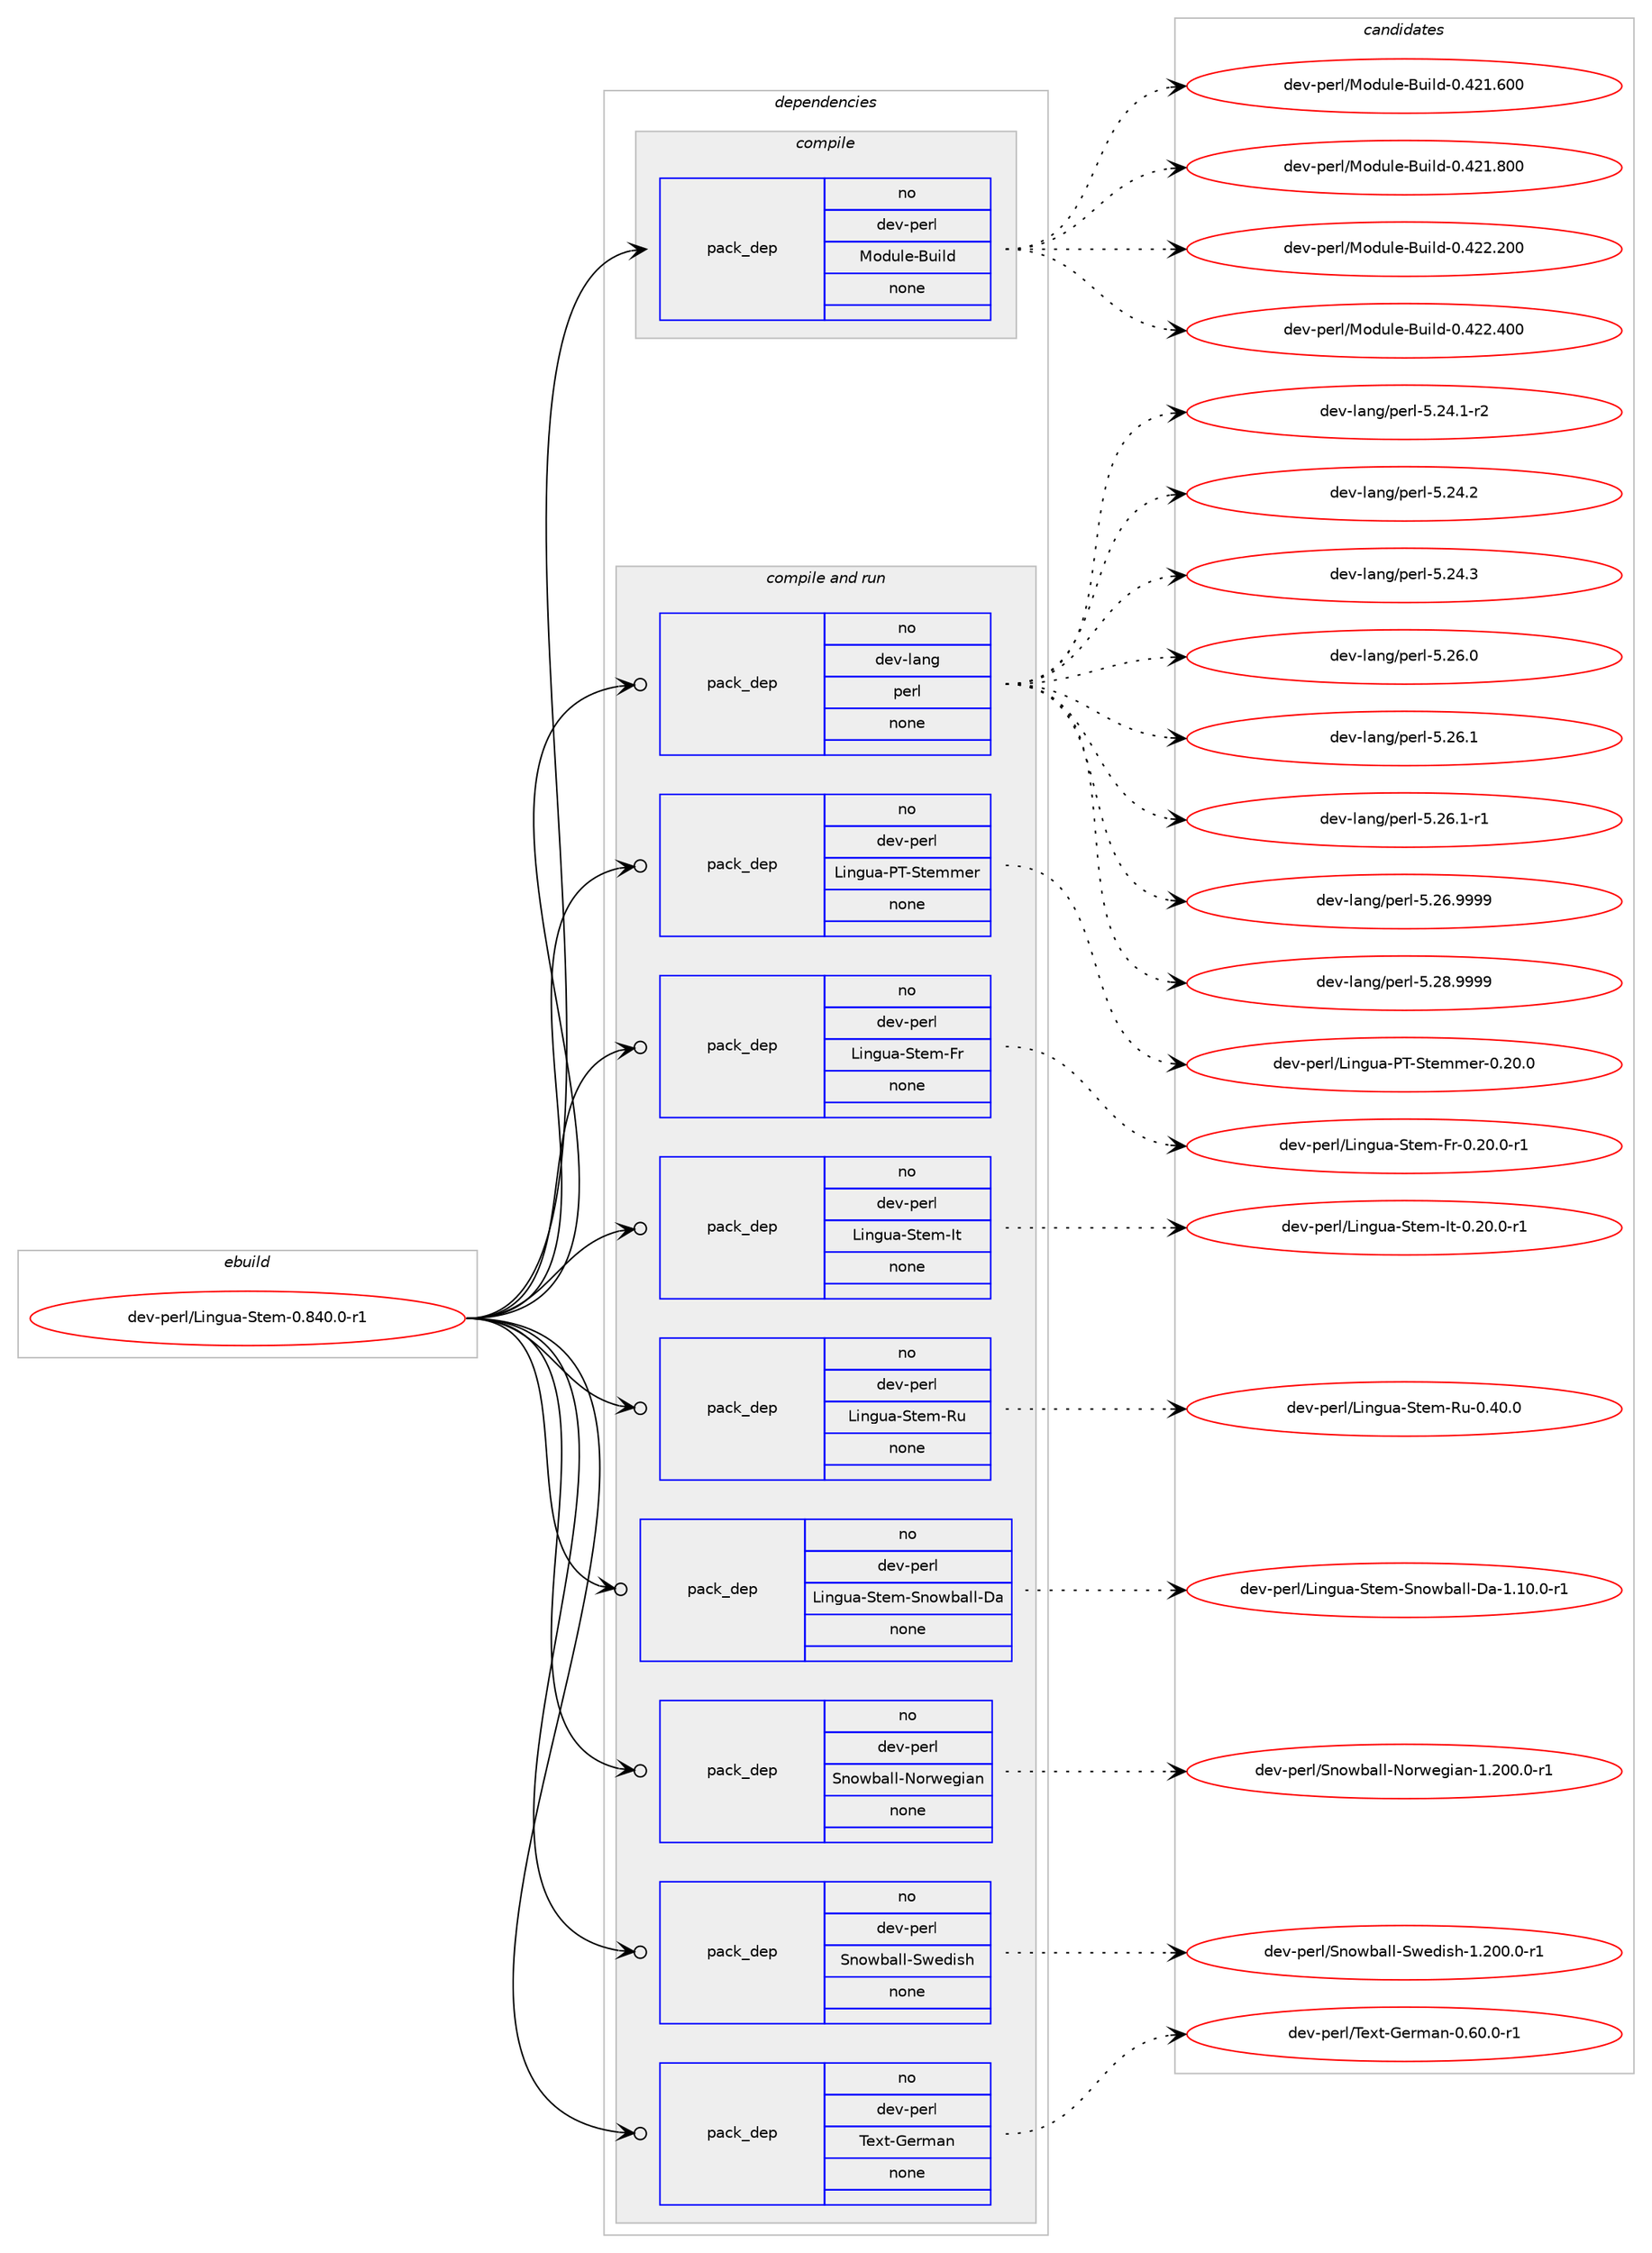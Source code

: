 digraph prolog {

# *************
# Graph options
# *************

newrank=true;
concentrate=true;
compound=true;
graph [rankdir=LR,fontname=Helvetica,fontsize=10,ranksep=1.5];#, ranksep=2.5, nodesep=0.2];
edge  [arrowhead=vee];
node  [fontname=Helvetica,fontsize=10];

# **********
# The ebuild
# **********

subgraph cluster_leftcol {
color=gray;
rank=same;
label=<<i>ebuild</i>>;
id [label="dev-perl/Lingua-Stem-0.840.0-r1", color=red, width=4, href="../dev-perl/Lingua-Stem-0.840.0-r1.svg"];
}

# ****************
# The dependencies
# ****************

subgraph cluster_midcol {
color=gray;
label=<<i>dependencies</i>>;
subgraph cluster_compile {
fillcolor="#eeeeee";
style=filled;
label=<<i>compile</i>>;
subgraph pack101713 {
dependency132871 [label=<<TABLE BORDER="0" CELLBORDER="1" CELLSPACING="0" CELLPADDING="4" WIDTH="220"><TR><TD ROWSPAN="6" CELLPADDING="30">pack_dep</TD></TR><TR><TD WIDTH="110">no</TD></TR><TR><TD>dev-perl</TD></TR><TR><TD>Module-Build</TD></TR><TR><TD>none</TD></TR><TR><TD></TD></TR></TABLE>>, shape=none, color=blue];
}
id:e -> dependency132871:w [weight=20,style="solid",arrowhead="vee"];
}
subgraph cluster_compileandrun {
fillcolor="#eeeeee";
style=filled;
label=<<i>compile and run</i>>;
subgraph pack101714 {
dependency132872 [label=<<TABLE BORDER="0" CELLBORDER="1" CELLSPACING="0" CELLPADDING="4" WIDTH="220"><TR><TD ROWSPAN="6" CELLPADDING="30">pack_dep</TD></TR><TR><TD WIDTH="110">no</TD></TR><TR><TD>dev-lang</TD></TR><TR><TD>perl</TD></TR><TR><TD>none</TD></TR><TR><TD></TD></TR></TABLE>>, shape=none, color=blue];
}
id:e -> dependency132872:w [weight=20,style="solid",arrowhead="odotvee"];
subgraph pack101715 {
dependency132873 [label=<<TABLE BORDER="0" CELLBORDER="1" CELLSPACING="0" CELLPADDING="4" WIDTH="220"><TR><TD ROWSPAN="6" CELLPADDING="30">pack_dep</TD></TR><TR><TD WIDTH="110">no</TD></TR><TR><TD>dev-perl</TD></TR><TR><TD>Lingua-PT-Stemmer</TD></TR><TR><TD>none</TD></TR><TR><TD></TD></TR></TABLE>>, shape=none, color=blue];
}
id:e -> dependency132873:w [weight=20,style="solid",arrowhead="odotvee"];
subgraph pack101716 {
dependency132874 [label=<<TABLE BORDER="0" CELLBORDER="1" CELLSPACING="0" CELLPADDING="4" WIDTH="220"><TR><TD ROWSPAN="6" CELLPADDING="30">pack_dep</TD></TR><TR><TD WIDTH="110">no</TD></TR><TR><TD>dev-perl</TD></TR><TR><TD>Lingua-Stem-Fr</TD></TR><TR><TD>none</TD></TR><TR><TD></TD></TR></TABLE>>, shape=none, color=blue];
}
id:e -> dependency132874:w [weight=20,style="solid",arrowhead="odotvee"];
subgraph pack101717 {
dependency132875 [label=<<TABLE BORDER="0" CELLBORDER="1" CELLSPACING="0" CELLPADDING="4" WIDTH="220"><TR><TD ROWSPAN="6" CELLPADDING="30">pack_dep</TD></TR><TR><TD WIDTH="110">no</TD></TR><TR><TD>dev-perl</TD></TR><TR><TD>Lingua-Stem-It</TD></TR><TR><TD>none</TD></TR><TR><TD></TD></TR></TABLE>>, shape=none, color=blue];
}
id:e -> dependency132875:w [weight=20,style="solid",arrowhead="odotvee"];
subgraph pack101718 {
dependency132876 [label=<<TABLE BORDER="0" CELLBORDER="1" CELLSPACING="0" CELLPADDING="4" WIDTH="220"><TR><TD ROWSPAN="6" CELLPADDING="30">pack_dep</TD></TR><TR><TD WIDTH="110">no</TD></TR><TR><TD>dev-perl</TD></TR><TR><TD>Lingua-Stem-Ru</TD></TR><TR><TD>none</TD></TR><TR><TD></TD></TR></TABLE>>, shape=none, color=blue];
}
id:e -> dependency132876:w [weight=20,style="solid",arrowhead="odotvee"];
subgraph pack101719 {
dependency132877 [label=<<TABLE BORDER="0" CELLBORDER="1" CELLSPACING="0" CELLPADDING="4" WIDTH="220"><TR><TD ROWSPAN="6" CELLPADDING="30">pack_dep</TD></TR><TR><TD WIDTH="110">no</TD></TR><TR><TD>dev-perl</TD></TR><TR><TD>Lingua-Stem-Snowball-Da</TD></TR><TR><TD>none</TD></TR><TR><TD></TD></TR></TABLE>>, shape=none, color=blue];
}
id:e -> dependency132877:w [weight=20,style="solid",arrowhead="odotvee"];
subgraph pack101720 {
dependency132878 [label=<<TABLE BORDER="0" CELLBORDER="1" CELLSPACING="0" CELLPADDING="4" WIDTH="220"><TR><TD ROWSPAN="6" CELLPADDING="30">pack_dep</TD></TR><TR><TD WIDTH="110">no</TD></TR><TR><TD>dev-perl</TD></TR><TR><TD>Snowball-Norwegian</TD></TR><TR><TD>none</TD></TR><TR><TD></TD></TR></TABLE>>, shape=none, color=blue];
}
id:e -> dependency132878:w [weight=20,style="solid",arrowhead="odotvee"];
subgraph pack101721 {
dependency132879 [label=<<TABLE BORDER="0" CELLBORDER="1" CELLSPACING="0" CELLPADDING="4" WIDTH="220"><TR><TD ROWSPAN="6" CELLPADDING="30">pack_dep</TD></TR><TR><TD WIDTH="110">no</TD></TR><TR><TD>dev-perl</TD></TR><TR><TD>Snowball-Swedish</TD></TR><TR><TD>none</TD></TR><TR><TD></TD></TR></TABLE>>, shape=none, color=blue];
}
id:e -> dependency132879:w [weight=20,style="solid",arrowhead="odotvee"];
subgraph pack101722 {
dependency132880 [label=<<TABLE BORDER="0" CELLBORDER="1" CELLSPACING="0" CELLPADDING="4" WIDTH="220"><TR><TD ROWSPAN="6" CELLPADDING="30">pack_dep</TD></TR><TR><TD WIDTH="110">no</TD></TR><TR><TD>dev-perl</TD></TR><TR><TD>Text-German</TD></TR><TR><TD>none</TD></TR><TR><TD></TD></TR></TABLE>>, shape=none, color=blue];
}
id:e -> dependency132880:w [weight=20,style="solid",arrowhead="odotvee"];
}
subgraph cluster_run {
fillcolor="#eeeeee";
style=filled;
label=<<i>run</i>>;
}
}

# **************
# The candidates
# **************

subgraph cluster_choices {
rank=same;
color=gray;
label=<<i>candidates</i>>;

subgraph choice101713 {
color=black;
nodesep=1;
choice100101118451121011141084777111100117108101456611710510810045484652504946544848 [label="dev-perl/Module-Build-0.421.600", color=red, width=4,href="../dev-perl/Module-Build-0.421.600.svg"];
choice100101118451121011141084777111100117108101456611710510810045484652504946564848 [label="dev-perl/Module-Build-0.421.800", color=red, width=4,href="../dev-perl/Module-Build-0.421.800.svg"];
choice100101118451121011141084777111100117108101456611710510810045484652505046504848 [label="dev-perl/Module-Build-0.422.200", color=red, width=4,href="../dev-perl/Module-Build-0.422.200.svg"];
choice100101118451121011141084777111100117108101456611710510810045484652505046524848 [label="dev-perl/Module-Build-0.422.400", color=red, width=4,href="../dev-perl/Module-Build-0.422.400.svg"];
dependency132871:e -> choice100101118451121011141084777111100117108101456611710510810045484652504946544848:w [style=dotted,weight="100"];
dependency132871:e -> choice100101118451121011141084777111100117108101456611710510810045484652504946564848:w [style=dotted,weight="100"];
dependency132871:e -> choice100101118451121011141084777111100117108101456611710510810045484652505046504848:w [style=dotted,weight="100"];
dependency132871:e -> choice100101118451121011141084777111100117108101456611710510810045484652505046524848:w [style=dotted,weight="100"];
}
subgraph choice101714 {
color=black;
nodesep=1;
choice100101118451089711010347112101114108455346505246494511450 [label="dev-lang/perl-5.24.1-r2", color=red, width=4,href="../dev-lang/perl-5.24.1-r2.svg"];
choice10010111845108971101034711210111410845534650524650 [label="dev-lang/perl-5.24.2", color=red, width=4,href="../dev-lang/perl-5.24.2.svg"];
choice10010111845108971101034711210111410845534650524651 [label="dev-lang/perl-5.24.3", color=red, width=4,href="../dev-lang/perl-5.24.3.svg"];
choice10010111845108971101034711210111410845534650544648 [label="dev-lang/perl-5.26.0", color=red, width=4,href="../dev-lang/perl-5.26.0.svg"];
choice10010111845108971101034711210111410845534650544649 [label="dev-lang/perl-5.26.1", color=red, width=4,href="../dev-lang/perl-5.26.1.svg"];
choice100101118451089711010347112101114108455346505446494511449 [label="dev-lang/perl-5.26.1-r1", color=red, width=4,href="../dev-lang/perl-5.26.1-r1.svg"];
choice10010111845108971101034711210111410845534650544657575757 [label="dev-lang/perl-5.26.9999", color=red, width=4,href="../dev-lang/perl-5.26.9999.svg"];
choice10010111845108971101034711210111410845534650564657575757 [label="dev-lang/perl-5.28.9999", color=red, width=4,href="../dev-lang/perl-5.28.9999.svg"];
dependency132872:e -> choice100101118451089711010347112101114108455346505246494511450:w [style=dotted,weight="100"];
dependency132872:e -> choice10010111845108971101034711210111410845534650524650:w [style=dotted,weight="100"];
dependency132872:e -> choice10010111845108971101034711210111410845534650524651:w [style=dotted,weight="100"];
dependency132872:e -> choice10010111845108971101034711210111410845534650544648:w [style=dotted,weight="100"];
dependency132872:e -> choice10010111845108971101034711210111410845534650544649:w [style=dotted,weight="100"];
dependency132872:e -> choice100101118451089711010347112101114108455346505446494511449:w [style=dotted,weight="100"];
dependency132872:e -> choice10010111845108971101034711210111410845534650544657575757:w [style=dotted,weight="100"];
dependency132872:e -> choice10010111845108971101034711210111410845534650564657575757:w [style=dotted,weight="100"];
}
subgraph choice101715 {
color=black;
nodesep=1;
choice10010111845112101114108477610511010311797458084458311610110910910111445484650484648 [label="dev-perl/Lingua-PT-Stemmer-0.20.0", color=red, width=4,href="../dev-perl/Lingua-PT-Stemmer-0.20.0.svg"];
dependency132873:e -> choice10010111845112101114108477610511010311797458084458311610110910910111445484650484648:w [style=dotted,weight="100"];
}
subgraph choice101716 {
color=black;
nodesep=1;
choice1001011184511210111410847761051101031179745831161011094570114454846504846484511449 [label="dev-perl/Lingua-Stem-Fr-0.20.0-r1", color=red, width=4,href="../dev-perl/Lingua-Stem-Fr-0.20.0-r1.svg"];
dependency132874:e -> choice1001011184511210111410847761051101031179745831161011094570114454846504846484511449:w [style=dotted,weight="100"];
}
subgraph choice101717 {
color=black;
nodesep=1;
choice1001011184511210111410847761051101031179745831161011094573116454846504846484511449 [label="dev-perl/Lingua-Stem-It-0.20.0-r1", color=red, width=4,href="../dev-perl/Lingua-Stem-It-0.20.0-r1.svg"];
dependency132875:e -> choice1001011184511210111410847761051101031179745831161011094573116454846504846484511449:w [style=dotted,weight="100"];
}
subgraph choice101718 {
color=black;
nodesep=1;
choice100101118451121011141084776105110103117974583116101109458211745484652484648 [label="dev-perl/Lingua-Stem-Ru-0.40.0", color=red, width=4,href="../dev-perl/Lingua-Stem-Ru-0.40.0.svg"];
dependency132876:e -> choice100101118451121011141084776105110103117974583116101109458211745484652484648:w [style=dotted,weight="100"];
}
subgraph choice101719 {
color=black;
nodesep=1;
choice10010111845112101114108477610511010311797458311610110945831101111199897108108456897454946494846484511449 [label="dev-perl/Lingua-Stem-Snowball-Da-1.10.0-r1", color=red, width=4,href="../dev-perl/Lingua-Stem-Snowball-Da-1.10.0-r1.svg"];
dependency132877:e -> choice10010111845112101114108477610511010311797458311610110945831101111199897108108456897454946494846484511449:w [style=dotted,weight="100"];
}
subgraph choice101720 {
color=black;
nodesep=1;
choice100101118451121011141084783110111119989710810845781111141191011031059711045494650484846484511449 [label="dev-perl/Snowball-Norwegian-1.200.0-r1", color=red, width=4,href="../dev-perl/Snowball-Norwegian-1.200.0-r1.svg"];
dependency132878:e -> choice100101118451121011141084783110111119989710810845781111141191011031059711045494650484846484511449:w [style=dotted,weight="100"];
}
subgraph choice101721 {
color=black;
nodesep=1;
choice1001011184511210111410847831101111199897108108458311910110010511510445494650484846484511449 [label="dev-perl/Snowball-Swedish-1.200.0-r1", color=red, width=4,href="../dev-perl/Snowball-Swedish-1.200.0-r1.svg"];
dependency132879:e -> choice1001011184511210111410847831101111199897108108458311910110010511510445494650484846484511449:w [style=dotted,weight="100"];
}
subgraph choice101722 {
color=black;
nodesep=1;
choice100101118451121011141084784101120116457110111410997110454846544846484511449 [label="dev-perl/Text-German-0.60.0-r1", color=red, width=4,href="../dev-perl/Text-German-0.60.0-r1.svg"];
dependency132880:e -> choice100101118451121011141084784101120116457110111410997110454846544846484511449:w [style=dotted,weight="100"];
}
}

}
